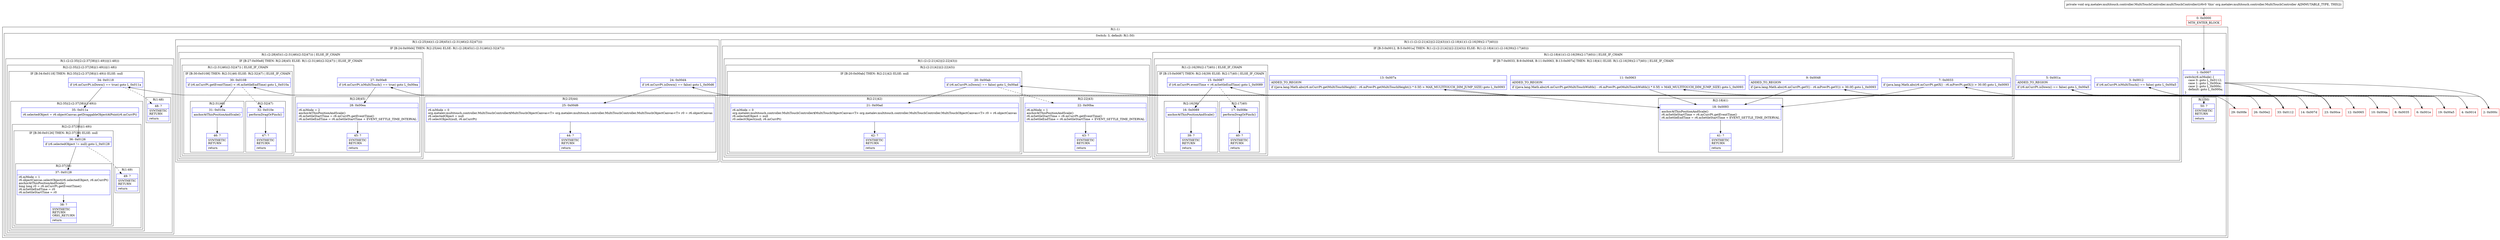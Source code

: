 digraph "CFG fororg.metalev.multitouch.controller.MultiTouchController.multiTouchController()V" {
subgraph cluster_Region_2040265534 {
label = "R(1:1)";
node [shape=record,color=blue];
subgraph cluster_SwitchRegion_374465150 {
label = "Switch: 3, default: R(1:50)";
node [shape=record,color=blue];
Node_1 [shape=record,label="{1\:\ 0x0007|switch(r6.mMode) \{\l    case 0: goto L_0x0112;\l    case 1: goto L_0x00ce;\l    case 2: goto L_0x000c;\l    default: goto L_0x000a;\l\}\l}"];
subgraph cluster_Region_1966731780 {
label = "R(1:(2:(2:35|(2:(2:37|38)|(1:49)))|(1:48)))";
node [shape=record,color=blue];
subgraph cluster_Region_697058111 {
label = "R(2:(2:35|(2:(2:37|38)|(1:49)))|(1:48))";
node [shape=record,color=blue];
subgraph cluster_IfRegion_258481979 {
label = "IF [B:34:0x0118] THEN: R(2:35|(2:(2:37|38)|(1:49))) ELSE: null";
node [shape=record,color=blue];
Node_34 [shape=record,label="{34\:\ 0x0118|if (r6.mCurrPt.isDown() == true) goto L_0x011a\l}"];
subgraph cluster_Region_380849850 {
label = "R(2:35|(2:(2:37|38)|(1:49)))";
node [shape=record,color=blue];
Node_35 [shape=record,label="{35\:\ 0x011a|r6.selectedObject = r6.objectCanvas.getDraggableObjectAtPoint(r6.mCurrPt)\l}"];
subgraph cluster_Region_748693434 {
label = "R(2:(2:37|38)|(1:49))";
node [shape=record,color=blue];
subgraph cluster_IfRegion_1744702634 {
label = "IF [B:36:0x0126] THEN: R(2:37|38) ELSE: null";
node [shape=record,color=blue];
Node_36 [shape=record,label="{36\:\ 0x0126|if (r6.selectedObject != null) goto L_0x0128\l}"];
subgraph cluster_Region_1381728462 {
label = "R(2:37|38)";
node [shape=record,color=blue];
Node_37 [shape=record,label="{37\:\ 0x0128|r6.mMode = 1\lr6.objectCanvas.selectObject(r6.selectedObject, r6.mCurrPt)\lanchorAtThisPositionAndScale()\llong long r0 = r6.mCurrPt.getEventTime()\lr6.mSettleEndTime = r0\lr6.mSettleStartTime = r0\l}"];
Node_38 [shape=record,label="{38\:\ ?|SYNTHETIC\lRETURN\lORIG_RETURN\l|return\l}"];
}
}
subgraph cluster_Region_673203881 {
label = "R(1:49)";
node [shape=record,color=blue];
Node_49 [shape=record,label="{49\:\ ?|SYNTHETIC\lRETURN\l|return\l}"];
}
}
}
}
subgraph cluster_Region_619318153 {
label = "R(1:48)";
node [shape=record,color=blue];
Node_48 [shape=record,label="{48\:\ ?|SYNTHETIC\lRETURN\l|return\l}"];
}
}
}
subgraph cluster_Region_156923225 {
label = "R(1:(2:25|44)(1:(2:28|45)(1:(2:31|46)(2:32|47))))";
node [shape=record,color=blue];
subgraph cluster_IfRegion_517383044 {
label = "IF [B:24:0x00d4] THEN: R(2:25|44) ELSE: R(1:(2:28|45)(1:(2:31|46)(2:32|47)))";
node [shape=record,color=blue];
Node_24 [shape=record,label="{24\:\ 0x00d4|if (r6.mCurrPt.isDown() == false) goto L_0x00d6\l}"];
subgraph cluster_Region_711951956 {
label = "R(2:25|44)";
node [shape=record,color=blue];
Node_25 [shape=record,label="{25\:\ 0x00d6|r6.mMode = 0\lorg.metalev.multitouch.controller.MultiTouchController$MultiTouchObjectCanvas\<T\> org.metalev.multitouch.controller.MultiTouchController.MultiTouchObjectCanvas\<T\> r0 = r6.objectCanvas\lr6.selectedObject = null\lr0.selectObject(null, r6.mCurrPt)\l}"];
Node_44 [shape=record,label="{44\:\ ?|SYNTHETIC\lRETURN\l|return\l}"];
}
subgraph cluster_Region_879340537 {
label = "R(1:(2:28|45)(1:(2:31|46)(2:32|47))) | ELSE_IF_CHAIN\l";
node [shape=record,color=blue];
subgraph cluster_IfRegion_1076582590 {
label = "IF [B:27:0x00e8] THEN: R(2:28|45) ELSE: R(1:(2:31|46)(2:32|47)) | ELSE_IF_CHAIN\l";
node [shape=record,color=blue];
Node_27 [shape=record,label="{27\:\ 0x00e8|if (r6.mCurrPt.isMultiTouch() == true) goto L_0x00ea\l}"];
subgraph cluster_Region_444665183 {
label = "R(2:28|45)";
node [shape=record,color=blue];
Node_28 [shape=record,label="{28\:\ 0x00ea|r6.mMode = 2\lanchorAtThisPositionAndScale()\lr6.mSettleStartTime = r6.mCurrPt.getEventTime()\lr6.mSettleEndTime = r6.mSettleStartTime + EVENT_SETTLE_TIME_INTERVAL\l}"];
Node_45 [shape=record,label="{45\:\ ?|SYNTHETIC\lRETURN\l|return\l}"];
}
subgraph cluster_Region_828397320 {
label = "R(1:(2:31|46)(2:32|47)) | ELSE_IF_CHAIN\l";
node [shape=record,color=blue];
subgraph cluster_IfRegion_1211045054 {
label = "IF [B:30:0x0108] THEN: R(2:31|46) ELSE: R(2:32|47) | ELSE_IF_CHAIN\l";
node [shape=record,color=blue];
Node_30 [shape=record,label="{30\:\ 0x0108|if (r6.mCurrPt.getEventTime() \< r6.mSettleEndTime) goto L_0x010a\l}"];
subgraph cluster_Region_1381714861 {
label = "R(2:31|46)";
node [shape=record,color=blue];
Node_31 [shape=record,label="{31\:\ 0x010a|anchorAtThisPositionAndScale()\l}"];
Node_46 [shape=record,label="{46\:\ ?|SYNTHETIC\lRETURN\l|return\l}"];
}
subgraph cluster_Region_1075994444 {
label = "R(2:32|47)";
node [shape=record,color=blue];
Node_32 [shape=record,label="{32\:\ 0x010e|performDragOrPinch()\l}"];
Node_47 [shape=record,label="{47\:\ ?|SYNTHETIC\lRETURN\l|return\l}"];
}
}
}
}
}
}
}
subgraph cluster_Region_1934198871 {
label = "R(1:(1:(2:(2:21|42)|(2:22|43)))(1:(2:18|41)(1:(2:16|39)(2:17|40))))";
node [shape=record,color=blue];
subgraph cluster_IfRegion_1131669604 {
label = "IF [B:3:0x0012, B:5:0x001a] THEN: R(1:(2:(2:21|42)|(2:22|43))) ELSE: R(1:(2:18|41)(1:(2:16|39)(2:17|40)))";
node [shape=record,color=blue];
Node_3 [shape=record,label="{3\:\ 0x0012|if (r6.mCurrPt.isMultiTouch() == false) goto L_0x00a5\l}"];
Node_5 [shape=record,label="{5\:\ 0x001a|ADDED_TO_REGION\l|if (r6.mCurrPt.isDown() == false) goto L_0x00a5\l}"];
subgraph cluster_Region_1274926468 {
label = "R(1:(2:(2:21|42)|(2:22|43)))";
node [shape=record,color=blue];
subgraph cluster_Region_435633032 {
label = "R(2:(2:21|42)|(2:22|43))";
node [shape=record,color=blue];
subgraph cluster_IfRegion_650318801 {
label = "IF [B:20:0x00ab] THEN: R(2:21|42) ELSE: null";
node [shape=record,color=blue];
Node_20 [shape=record,label="{20\:\ 0x00ab|if (r6.mCurrPt.isDown() == false) goto L_0x00ad\l}"];
subgraph cluster_Region_319832930 {
label = "R(2:21|42)";
node [shape=record,color=blue];
Node_21 [shape=record,label="{21\:\ 0x00ad|r6.mMode = 0\lorg.metalev.multitouch.controller.MultiTouchController$MultiTouchObjectCanvas\<T\> org.metalev.multitouch.controller.MultiTouchController.MultiTouchObjectCanvas\<T\> r0 = r6.objectCanvas\lr6.selectedObject = null\lr0.selectObject(null, r6.mCurrPt)\l}"];
Node_42 [shape=record,label="{42\:\ ?|SYNTHETIC\lRETURN\l|return\l}"];
}
}
subgraph cluster_Region_2058354597 {
label = "R(2:22|43)";
node [shape=record,color=blue];
Node_22 [shape=record,label="{22\:\ 0x00ba|r6.mMode = 1\lanchorAtThisPositionAndScale()\lr6.mSettleStartTime = r6.mCurrPt.getEventTime()\lr6.mSettleEndTime = r6.mSettleStartTime + EVENT_SETTLE_TIME_INTERVAL\l}"];
Node_43 [shape=record,label="{43\:\ ?|SYNTHETIC\lRETURN\l|return\l}"];
}
}
}
subgraph cluster_Region_1599816833 {
label = "R(1:(2:18|41)(1:(2:16|39)(2:17|40))) | ELSE_IF_CHAIN\l";
node [shape=record,color=blue];
subgraph cluster_IfRegion_2135957401 {
label = "IF [B:7:0x0033, B:9:0x0048, B:11:0x0063, B:13:0x007a] THEN: R(2:18|41) ELSE: R(1:(2:16|39)(2:17|40)) | ELSE_IF_CHAIN\l";
node [shape=record,color=blue];
Node_7 [shape=record,label="{7\:\ 0x0033|if (java.lang.Math.abs(r6.mCurrPt.getX() \- r6.mPrevPt.getX()) \> 30.0f) goto L_0x0093\l}"];
Node_9 [shape=record,label="{9\:\ 0x0048|ADDED_TO_REGION\l|if (java.lang.Math.abs(r6.mCurrPt.getY() \- r6.mPrevPt.getY()) \> 30.0f) goto L_0x0093\l}"];
Node_11 [shape=record,label="{11\:\ 0x0063|ADDED_TO_REGION\l|if ((java.lang.Math.abs(r6.mCurrPt.getMultiTouchWidth() \- r6.mPrevPt.getMultiTouchWidth()) * 0.5f) \> MAX_MULTITOUCH_DIM_JUMP_SIZE) goto L_0x0093\l}"];
Node_13 [shape=record,label="{13\:\ 0x007a|ADDED_TO_REGION\l|if ((java.lang.Math.abs(r6.mCurrPt.getMultiTouchHeight() \- r6.mPrevPt.getMultiTouchHeight()) * 0.5f) \> MAX_MULTITOUCH_DIM_JUMP_SIZE) goto L_0x0093\l}"];
subgraph cluster_Region_1102304825 {
label = "R(2:18|41)";
node [shape=record,color=blue];
Node_18 [shape=record,label="{18\:\ 0x0093|anchorAtThisPositionAndScale()\lr6.mSettleStartTime = r6.mCurrPt.getEventTime()\lr6.mSettleEndTime = r6.mSettleStartTime + EVENT_SETTLE_TIME_INTERVAL\l}"];
Node_41 [shape=record,label="{41\:\ ?|SYNTHETIC\lRETURN\l|return\l}"];
}
subgraph cluster_Region_1147423613 {
label = "R(1:(2:16|39)(2:17|40)) | ELSE_IF_CHAIN\l";
node [shape=record,color=blue];
subgraph cluster_IfRegion_1100902460 {
label = "IF [B:15:0x0087] THEN: R(2:16|39) ELSE: R(2:17|40) | ELSE_IF_CHAIN\l";
node [shape=record,color=blue];
Node_15 [shape=record,label="{15\:\ 0x0087|if (r6.mCurrPt.eventTime \< r6.mSettleEndTime) goto L_0x0089\l}"];
subgraph cluster_Region_1053627201 {
label = "R(2:16|39)";
node [shape=record,color=blue];
Node_16 [shape=record,label="{16\:\ 0x0089|anchorAtThisPositionAndScale()\l}"];
Node_39 [shape=record,label="{39\:\ ?|SYNTHETIC\lRETURN\l|return\l}"];
}
subgraph cluster_Region_1636829375 {
label = "R(2:17|40)";
node [shape=record,color=blue];
Node_17 [shape=record,label="{17\:\ 0x008e|performDragOrPinch()\l}"];
Node_40 [shape=record,label="{40\:\ ?|SYNTHETIC\lRETURN\l|return\l}"];
}
}
}
}
}
}
}
subgraph cluster_Region_130652243 {
label = "R(1:50)";
node [shape=record,color=blue];
Node_50 [shape=record,label="{50\:\ ?|SYNTHETIC\lRETURN\l|return\l}"];
}
}
}
Node_0 [shape=record,color=red,label="{0\:\ 0x0000|MTH_ENTER_BLOCK\l}"];
Node_2 [shape=record,color=red,label="{2\:\ 0x000c}"];
Node_4 [shape=record,color=red,label="{4\:\ 0x0014}"];
Node_6 [shape=record,color=red,label="{6\:\ 0x001e}"];
Node_8 [shape=record,color=red,label="{8\:\ 0x0035}"];
Node_10 [shape=record,color=red,label="{10\:\ 0x004a}"];
Node_12 [shape=record,color=red,label="{12\:\ 0x0065}"];
Node_14 [shape=record,color=red,label="{14\:\ 0x007d}"];
Node_19 [shape=record,color=red,label="{19\:\ 0x00a5}"];
Node_23 [shape=record,color=red,label="{23\:\ 0x00ce}"];
Node_26 [shape=record,color=red,label="{26\:\ 0x00e2}"];
Node_29 [shape=record,color=red,label="{29\:\ 0x00fe}"];
Node_33 [shape=record,color=red,label="{33\:\ 0x0112}"];
MethodNode[shape=record,label="{private void org.metalev.multitouch.controller.MultiTouchController.multiTouchController((r6v0 'this' org.metalev.multitouch.controller.MultiTouchController A[IMMUTABLE_TYPE, THIS])) }"];
MethodNode -> Node_0;
Node_1 -> Node_2;
Node_1 -> Node_23;
Node_1 -> Node_33;
Node_1 -> Node_50;
Node_34 -> Node_35;
Node_34 -> Node_48[style=dashed];
Node_35 -> Node_36;
Node_36 -> Node_37;
Node_36 -> Node_49[style=dashed];
Node_37 -> Node_38;
Node_24 -> Node_25;
Node_24 -> Node_26[style=dashed];
Node_25 -> Node_44;
Node_27 -> Node_28;
Node_27 -> Node_29[style=dashed];
Node_28 -> Node_45;
Node_30 -> Node_31;
Node_30 -> Node_32[style=dashed];
Node_31 -> Node_46;
Node_32 -> Node_47;
Node_3 -> Node_4[style=dashed];
Node_3 -> Node_19;
Node_5 -> Node_6[style=dashed];
Node_5 -> Node_19;
Node_20 -> Node_21;
Node_20 -> Node_22[style=dashed];
Node_21 -> Node_42;
Node_22 -> Node_43;
Node_7 -> Node_8[style=dashed];
Node_7 -> Node_18;
Node_9 -> Node_10[style=dashed];
Node_9 -> Node_18;
Node_11 -> Node_12[style=dashed];
Node_11 -> Node_18;
Node_13 -> Node_14[style=dashed];
Node_13 -> Node_18;
Node_18 -> Node_41;
Node_15 -> Node_16;
Node_15 -> Node_17[style=dashed];
Node_16 -> Node_39;
Node_17 -> Node_40;
Node_0 -> Node_1;
Node_2 -> Node_3;
Node_4 -> Node_5;
Node_6 -> Node_7;
Node_8 -> Node_9;
Node_10 -> Node_11;
Node_12 -> Node_13;
Node_14 -> Node_15;
Node_19 -> Node_20;
Node_23 -> Node_24;
Node_26 -> Node_27;
Node_29 -> Node_30;
Node_33 -> Node_34;
}

